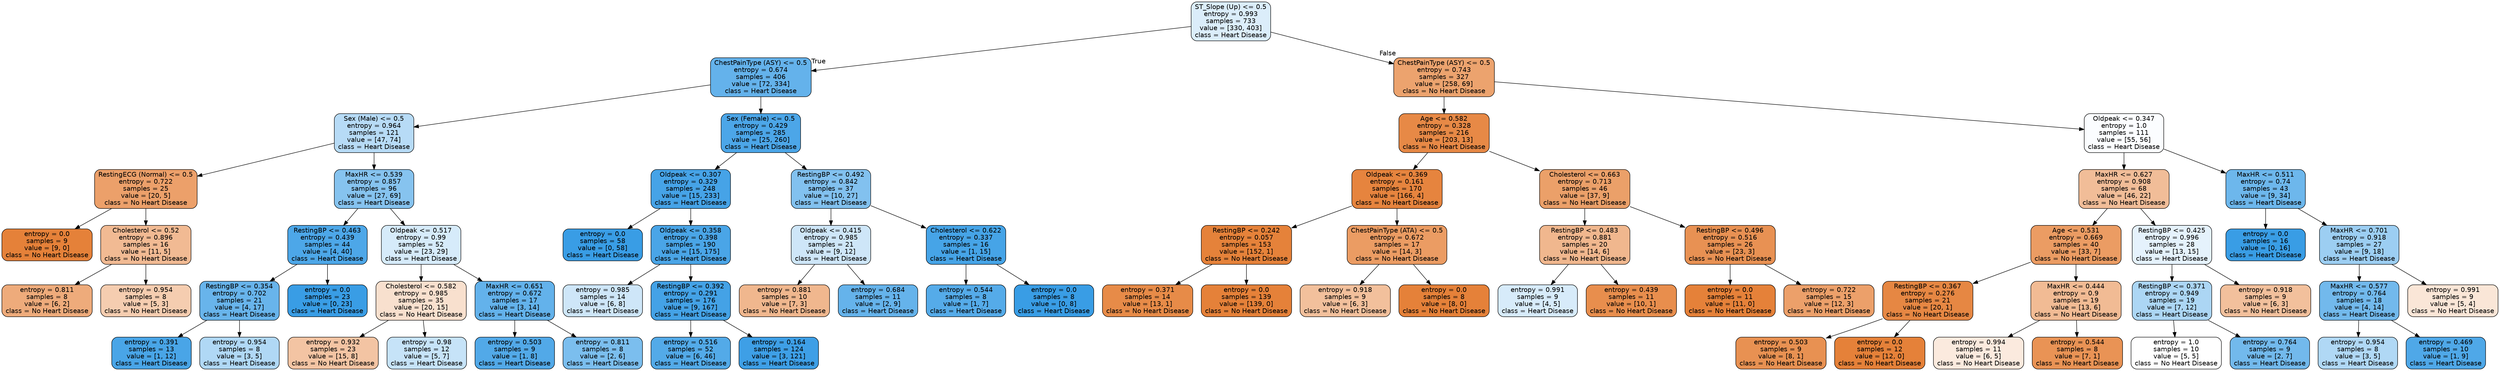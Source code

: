 digraph Tree {
node [shape=box, style="filled, rounded", color="black", fontname="helvetica"] ;
edge [fontname="helvetica"] ;
0 [label="ST_Slope (Up) <= 0.5\nentropy = 0.993\nsamples = 733\nvalue = [330, 403]\nclass = Heart Disease", fillcolor="#dbedfa"] ;
1 [label="ChestPainType (ASY) <= 0.5\nentropy = 0.674\nsamples = 406\nvalue = [72, 334]\nclass = Heart Disease", fillcolor="#64b2eb"] ;
0 -> 1 [labeldistance=2.5, labelangle=45, headlabel="True"] ;
2 [label="Sex (Male) <= 0.5\nentropy = 0.964\nsamples = 121\nvalue = [47, 74]\nclass = Heart Disease", fillcolor="#b7dbf6"] ;
1 -> 2 ;
3 [label="RestingECG (Normal) <= 0.5\nentropy = 0.722\nsamples = 25\nvalue = [20, 5]\nclass = No Heart Disease", fillcolor="#eca06a"] ;
2 -> 3 ;
4 [label="entropy = 0.0\nsamples = 9\nvalue = [9, 0]\nclass = No Heart Disease", fillcolor="#e58139"] ;
3 -> 4 ;
5 [label="Cholesterol <= 0.52\nentropy = 0.896\nsamples = 16\nvalue = [11, 5]\nclass = No Heart Disease", fillcolor="#f1ba93"] ;
3 -> 5 ;
6 [label="entropy = 0.811\nsamples = 8\nvalue = [6, 2]\nclass = No Heart Disease", fillcolor="#eeab7b"] ;
5 -> 6 ;
7 [label="entropy = 0.954\nsamples = 8\nvalue = [5, 3]\nclass = No Heart Disease", fillcolor="#f5cdb0"] ;
5 -> 7 ;
8 [label="MaxHR <= 0.539\nentropy = 0.857\nsamples = 96\nvalue = [27, 69]\nclass = Heart Disease", fillcolor="#86c3ef"] ;
2 -> 8 ;
9 [label="RestingBP <= 0.463\nentropy = 0.439\nsamples = 44\nvalue = [4, 40]\nclass = Heart Disease", fillcolor="#4da7e8"] ;
8 -> 9 ;
10 [label="RestingBP <= 0.354\nentropy = 0.702\nsamples = 21\nvalue = [4, 17]\nclass = Heart Disease", fillcolor="#68b4eb"] ;
9 -> 10 ;
11 [label="entropy = 0.391\nsamples = 13\nvalue = [1, 12]\nclass = Heart Disease", fillcolor="#49a5e7"] ;
10 -> 11 ;
12 [label="entropy = 0.954\nsamples = 8\nvalue = [3, 5]\nclass = Heart Disease", fillcolor="#b0d8f5"] ;
10 -> 12 ;
13 [label="entropy = 0.0\nsamples = 23\nvalue = [0, 23]\nclass = Heart Disease", fillcolor="#399de5"] ;
9 -> 13 ;
14 [label="Oldpeak <= 0.517\nentropy = 0.99\nsamples = 52\nvalue = [23, 29]\nclass = Heart Disease", fillcolor="#d6ebfa"] ;
8 -> 14 ;
15 [label="Cholesterol <= 0.582\nentropy = 0.985\nsamples = 35\nvalue = [20, 15]\nclass = No Heart Disease", fillcolor="#f8e0ce"] ;
14 -> 15 ;
16 [label="entropy = 0.932\nsamples = 23\nvalue = [15, 8]\nclass = No Heart Disease", fillcolor="#f3c4a3"] ;
15 -> 16 ;
17 [label="entropy = 0.98\nsamples = 12\nvalue = [5, 7]\nclass = Heart Disease", fillcolor="#c6e3f8"] ;
15 -> 17 ;
18 [label="MaxHR <= 0.651\nentropy = 0.672\nsamples = 17\nvalue = [3, 14]\nclass = Heart Disease", fillcolor="#63b2eb"] ;
14 -> 18 ;
19 [label="entropy = 0.503\nsamples = 9\nvalue = [1, 8]\nclass = Heart Disease", fillcolor="#52a9e8"] ;
18 -> 19 ;
20 [label="entropy = 0.811\nsamples = 8\nvalue = [2, 6]\nclass = Heart Disease", fillcolor="#7bbeee"] ;
18 -> 20 ;
21 [label="Sex (Female) <= 0.5\nentropy = 0.429\nsamples = 285\nvalue = [25, 260]\nclass = Heart Disease", fillcolor="#4ca6e8"] ;
1 -> 21 ;
22 [label="Oldpeak <= 0.307\nentropy = 0.329\nsamples = 248\nvalue = [15, 233]\nclass = Heart Disease", fillcolor="#46a3e7"] ;
21 -> 22 ;
23 [label="entropy = 0.0\nsamples = 58\nvalue = [0, 58]\nclass = Heart Disease", fillcolor="#399de5"] ;
22 -> 23 ;
24 [label="Oldpeak <= 0.358\nentropy = 0.398\nsamples = 190\nvalue = [15, 175]\nclass = Heart Disease", fillcolor="#4aa5e7"] ;
22 -> 24 ;
25 [label="entropy = 0.985\nsamples = 14\nvalue = [6, 8]\nclass = Heart Disease", fillcolor="#cee6f8"] ;
24 -> 25 ;
26 [label="RestingBP <= 0.392\nentropy = 0.291\nsamples = 176\nvalue = [9, 167]\nclass = Heart Disease", fillcolor="#44a2e6"] ;
24 -> 26 ;
27 [label="entropy = 0.516\nsamples = 52\nvalue = [6, 46]\nclass = Heart Disease", fillcolor="#53aae8"] ;
26 -> 27 ;
28 [label="entropy = 0.164\nsamples = 124\nvalue = [3, 121]\nclass = Heart Disease", fillcolor="#3e9fe6"] ;
26 -> 28 ;
29 [label="RestingBP <= 0.492\nentropy = 0.842\nsamples = 37\nvalue = [10, 27]\nclass = Heart Disease", fillcolor="#82c1ef"] ;
21 -> 29 ;
30 [label="Oldpeak <= 0.415\nentropy = 0.985\nsamples = 21\nvalue = [9, 12]\nclass = Heart Disease", fillcolor="#cee6f8"] ;
29 -> 30 ;
31 [label="entropy = 0.881\nsamples = 10\nvalue = [7, 3]\nclass = No Heart Disease", fillcolor="#f0b78e"] ;
30 -> 31 ;
32 [label="entropy = 0.684\nsamples = 11\nvalue = [2, 9]\nclass = Heart Disease", fillcolor="#65b3eb"] ;
30 -> 32 ;
33 [label="Cholesterol <= 0.622\nentropy = 0.337\nsamples = 16\nvalue = [1, 15]\nclass = Heart Disease", fillcolor="#46a4e7"] ;
29 -> 33 ;
34 [label="entropy = 0.544\nsamples = 8\nvalue = [1, 7]\nclass = Heart Disease", fillcolor="#55abe9"] ;
33 -> 34 ;
35 [label="entropy = 0.0\nsamples = 8\nvalue = [0, 8]\nclass = Heart Disease", fillcolor="#399de5"] ;
33 -> 35 ;
36 [label="ChestPainType (ASY) <= 0.5\nentropy = 0.743\nsamples = 327\nvalue = [258, 69]\nclass = No Heart Disease", fillcolor="#eca36e"] ;
0 -> 36 [labeldistance=2.5, labelangle=-45, headlabel="False"] ;
37 [label="Age <= 0.582\nentropy = 0.328\nsamples = 216\nvalue = [203, 13]\nclass = No Heart Disease", fillcolor="#e78946"] ;
36 -> 37 ;
38 [label="Oldpeak <= 0.369\nentropy = 0.161\nsamples = 170\nvalue = [166, 4]\nclass = No Heart Disease", fillcolor="#e6843e"] ;
37 -> 38 ;
39 [label="RestingBP <= 0.242\nentropy = 0.057\nsamples = 153\nvalue = [152, 1]\nclass = No Heart Disease", fillcolor="#e5823a"] ;
38 -> 39 ;
40 [label="entropy = 0.371\nsamples = 14\nvalue = [13, 1]\nclass = No Heart Disease", fillcolor="#e78b48"] ;
39 -> 40 ;
41 [label="entropy = 0.0\nsamples = 139\nvalue = [139, 0]\nclass = No Heart Disease", fillcolor="#e58139"] ;
39 -> 41 ;
42 [label="ChestPainType (ATA) <= 0.5\nentropy = 0.672\nsamples = 17\nvalue = [14, 3]\nclass = No Heart Disease", fillcolor="#eb9c63"] ;
38 -> 42 ;
43 [label="entropy = 0.918\nsamples = 9\nvalue = [6, 3]\nclass = No Heart Disease", fillcolor="#f2c09c"] ;
42 -> 43 ;
44 [label="entropy = 0.0\nsamples = 8\nvalue = [8, 0]\nclass = No Heart Disease", fillcolor="#e58139"] ;
42 -> 44 ;
45 [label="Cholesterol <= 0.663\nentropy = 0.713\nsamples = 46\nvalue = [37, 9]\nclass = No Heart Disease", fillcolor="#eba069"] ;
37 -> 45 ;
46 [label="RestingBP <= 0.483\nentropy = 0.881\nsamples = 20\nvalue = [14, 6]\nclass = No Heart Disease", fillcolor="#f0b78e"] ;
45 -> 46 ;
47 [label="entropy = 0.991\nsamples = 9\nvalue = [4, 5]\nclass = Heart Disease", fillcolor="#d7ebfa"] ;
46 -> 47 ;
48 [label="entropy = 0.439\nsamples = 11\nvalue = [10, 1]\nclass = No Heart Disease", fillcolor="#e88e4d"] ;
46 -> 48 ;
49 [label="RestingBP <= 0.496\nentropy = 0.516\nsamples = 26\nvalue = [23, 3]\nclass = No Heart Disease", fillcolor="#e89153"] ;
45 -> 49 ;
50 [label="entropy = 0.0\nsamples = 11\nvalue = [11, 0]\nclass = No Heart Disease", fillcolor="#e58139"] ;
49 -> 50 ;
51 [label="entropy = 0.722\nsamples = 15\nvalue = [12, 3]\nclass = No Heart Disease", fillcolor="#eca06a"] ;
49 -> 51 ;
52 [label="Oldpeak <= 0.347\nentropy = 1.0\nsamples = 111\nvalue = [55, 56]\nclass = Heart Disease", fillcolor="#fbfdff"] ;
36 -> 52 ;
53 [label="MaxHR <= 0.627\nentropy = 0.908\nsamples = 68\nvalue = [46, 22]\nclass = No Heart Disease", fillcolor="#f1bd98"] ;
52 -> 53 ;
54 [label="Age <= 0.531\nentropy = 0.669\nsamples = 40\nvalue = [33, 7]\nclass = No Heart Disease", fillcolor="#eb9c63"] ;
53 -> 54 ;
55 [label="RestingBP <= 0.367\nentropy = 0.276\nsamples = 21\nvalue = [20, 1]\nclass = No Heart Disease", fillcolor="#e68743"] ;
54 -> 55 ;
56 [label="entropy = 0.503\nsamples = 9\nvalue = [8, 1]\nclass = No Heart Disease", fillcolor="#e89152"] ;
55 -> 56 ;
57 [label="entropy = 0.0\nsamples = 12\nvalue = [12, 0]\nclass = No Heart Disease", fillcolor="#e58139"] ;
55 -> 57 ;
58 [label="MaxHR <= 0.444\nentropy = 0.9\nsamples = 19\nvalue = [13, 6]\nclass = No Heart Disease", fillcolor="#f1bb94"] ;
54 -> 58 ;
59 [label="entropy = 0.994\nsamples = 11\nvalue = [6, 5]\nclass = No Heart Disease", fillcolor="#fbeade"] ;
58 -> 59 ;
60 [label="entropy = 0.544\nsamples = 8\nvalue = [7, 1]\nclass = No Heart Disease", fillcolor="#e99355"] ;
58 -> 60 ;
61 [label="RestingBP <= 0.425\nentropy = 0.996\nsamples = 28\nvalue = [13, 15]\nclass = Heart Disease", fillcolor="#e5f2fc"] ;
53 -> 61 ;
62 [label="RestingBP <= 0.371\nentropy = 0.949\nsamples = 19\nvalue = [7, 12]\nclass = Heart Disease", fillcolor="#acd6f4"] ;
61 -> 62 ;
63 [label="entropy = 1.0\nsamples = 10\nvalue = [5, 5]\nclass = No Heart Disease", fillcolor="#ffffff"] ;
62 -> 63 ;
64 [label="entropy = 0.764\nsamples = 9\nvalue = [2, 7]\nclass = Heart Disease", fillcolor="#72b9ec"] ;
62 -> 64 ;
65 [label="entropy = 0.918\nsamples = 9\nvalue = [6, 3]\nclass = No Heart Disease", fillcolor="#f2c09c"] ;
61 -> 65 ;
66 [label="MaxHR <= 0.511\nentropy = 0.74\nsamples = 43\nvalue = [9, 34]\nclass = Heart Disease", fillcolor="#6db7ec"] ;
52 -> 66 ;
67 [label="entropy = 0.0\nsamples = 16\nvalue = [0, 16]\nclass = Heart Disease", fillcolor="#399de5"] ;
66 -> 67 ;
68 [label="MaxHR <= 0.701\nentropy = 0.918\nsamples = 27\nvalue = [9, 18]\nclass = Heart Disease", fillcolor="#9ccef2"] ;
66 -> 68 ;
69 [label="MaxHR <= 0.577\nentropy = 0.764\nsamples = 18\nvalue = [4, 14]\nclass = Heart Disease", fillcolor="#72b9ec"] ;
68 -> 69 ;
70 [label="entropy = 0.954\nsamples = 8\nvalue = [3, 5]\nclass = Heart Disease", fillcolor="#b0d8f5"] ;
69 -> 70 ;
71 [label="entropy = 0.469\nsamples = 10\nvalue = [1, 9]\nclass = Heart Disease", fillcolor="#4fa8e8"] ;
69 -> 71 ;
72 [label="entropy = 0.991\nsamples = 9\nvalue = [5, 4]\nclass = No Heart Disease", fillcolor="#fae6d7"] ;
68 -> 72 ;
}